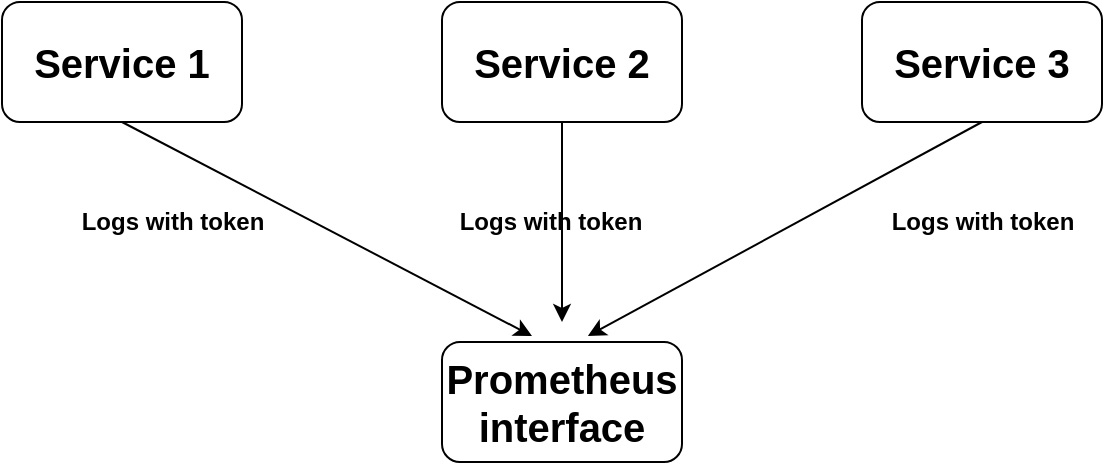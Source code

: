 <mxfile version="20.8.13" type="github">
  <diagram name="Page-1" id="Ss8nT_QTAZkuLPXq_M_W">
    <mxGraphModel dx="880" dy="421" grid="1" gridSize="10" guides="1" tooltips="1" connect="1" arrows="1" fold="1" page="1" pageScale="1" pageWidth="827" pageHeight="1169" math="0" shadow="0">
      <root>
        <mxCell id="0" />
        <mxCell id="1" parent="0" />
        <mxCell id="_oZPz87K2sDN0j5_pGL2-1" value="&lt;b&gt;&lt;font style=&quot;font-size: 20px;&quot;&gt;Service 1&lt;/font&gt;&lt;/b&gt;" style="rounded=1;whiteSpace=wrap;html=1;" parent="1" vertex="1">
          <mxGeometry x="140" y="70" width="120" height="60" as="geometry" />
        </mxCell>
        <mxCell id="_oZPz87K2sDN0j5_pGL2-2" value="&lt;b&gt;&lt;font style=&quot;font-size: 20px;&quot;&gt;Service 2&lt;/font&gt;&lt;/b&gt;" style="rounded=1;whiteSpace=wrap;html=1;" parent="1" vertex="1">
          <mxGeometry x="360" y="70" width="120" height="60" as="geometry" />
        </mxCell>
        <mxCell id="_oZPz87K2sDN0j5_pGL2-3" value="&lt;b&gt;&lt;font style=&quot;font-size: 20px;&quot;&gt;Service 3&lt;/font&gt;&lt;/b&gt;" style="rounded=1;whiteSpace=wrap;html=1;" parent="1" vertex="1">
          <mxGeometry x="570" y="70" width="120" height="60" as="geometry" />
        </mxCell>
        <mxCell id="_oZPz87K2sDN0j5_pGL2-4" value="&lt;b&gt;&lt;font style=&quot;font-size: 20px;&quot;&gt;Prometheus interface&lt;/font&gt;&lt;/b&gt;" style="rounded=1;whiteSpace=wrap;html=1;" parent="1" vertex="1">
          <mxGeometry x="360" y="240" width="120" height="60" as="geometry" />
        </mxCell>
        <mxCell id="_oZPz87K2sDN0j5_pGL2-6" value="" style="endArrow=classic;html=1;rounded=0;exitX=0.5;exitY=1;exitDx=0;exitDy=0;entryX=0.375;entryY=-0.05;entryDx=0;entryDy=0;entryPerimeter=0;" parent="1" source="_oZPz87K2sDN0j5_pGL2-1" target="_oZPz87K2sDN0j5_pGL2-4" edge="1">
          <mxGeometry width="50" height="50" relative="1" as="geometry">
            <mxPoint x="390" y="240" as="sourcePoint" />
            <mxPoint x="440" y="190" as="targetPoint" />
          </mxGeometry>
        </mxCell>
        <mxCell id="_oZPz87K2sDN0j5_pGL2-7" value="" style="endArrow=classic;html=1;rounded=0;exitX=0.5;exitY=1;exitDx=0;exitDy=0;" parent="1" source="_oZPz87K2sDN0j5_pGL2-2" edge="1">
          <mxGeometry width="50" height="50" relative="1" as="geometry">
            <mxPoint x="390" y="240" as="sourcePoint" />
            <mxPoint x="420" y="230" as="targetPoint" />
          </mxGeometry>
        </mxCell>
        <mxCell id="_oZPz87K2sDN0j5_pGL2-8" value="" style="endArrow=classic;html=1;rounded=0;exitX=0.5;exitY=1;exitDx=0;exitDy=0;entryX=0.608;entryY=-0.05;entryDx=0;entryDy=0;entryPerimeter=0;" parent="1" source="_oZPz87K2sDN0j5_pGL2-3" target="_oZPz87K2sDN0j5_pGL2-4" edge="1">
          <mxGeometry width="50" height="50" relative="1" as="geometry">
            <mxPoint x="390" y="240" as="sourcePoint" />
            <mxPoint x="440" y="190" as="targetPoint" />
          </mxGeometry>
        </mxCell>
        <mxCell id="_oZPz87K2sDN0j5_pGL2-12" value="&lt;b&gt;Logs with token&lt;/b&gt;" style="text;html=1;align=center;verticalAlign=middle;resizable=0;points=[];autosize=1;strokeColor=none;fillColor=none;" parent="1" vertex="1">
          <mxGeometry x="359" y="165" width="110" height="30" as="geometry" />
        </mxCell>
        <mxCell id="qkroCuSpr485eLYcdxwQ-1" value="&lt;b&gt;Logs with token&lt;/b&gt;" style="text;html=1;align=center;verticalAlign=middle;resizable=0;points=[];autosize=1;strokeColor=none;fillColor=none;" vertex="1" parent="1">
          <mxGeometry x="575" y="165" width="110" height="30" as="geometry" />
        </mxCell>
        <mxCell id="qkroCuSpr485eLYcdxwQ-2" value="&lt;b&gt;Logs with token&lt;/b&gt;" style="text;html=1;align=center;verticalAlign=middle;resizable=0;points=[];autosize=1;strokeColor=none;fillColor=none;" vertex="1" parent="1">
          <mxGeometry x="170" y="165" width="110" height="30" as="geometry" />
        </mxCell>
      </root>
    </mxGraphModel>
  </diagram>
</mxfile>
